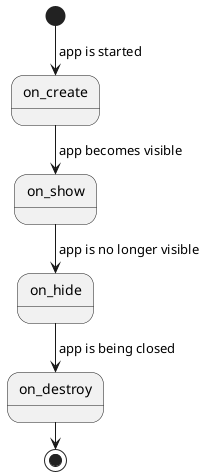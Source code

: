 @startuml
[*] --> on_create : app is started
on_create --> on_show : app becomes visible
on_show --> on_hide : app is no longer visible
on_hide --> on_destroy : app is being closed
on_destroy --> [*]
skinparam ranksep 25
skinparam padding 2
@enduml